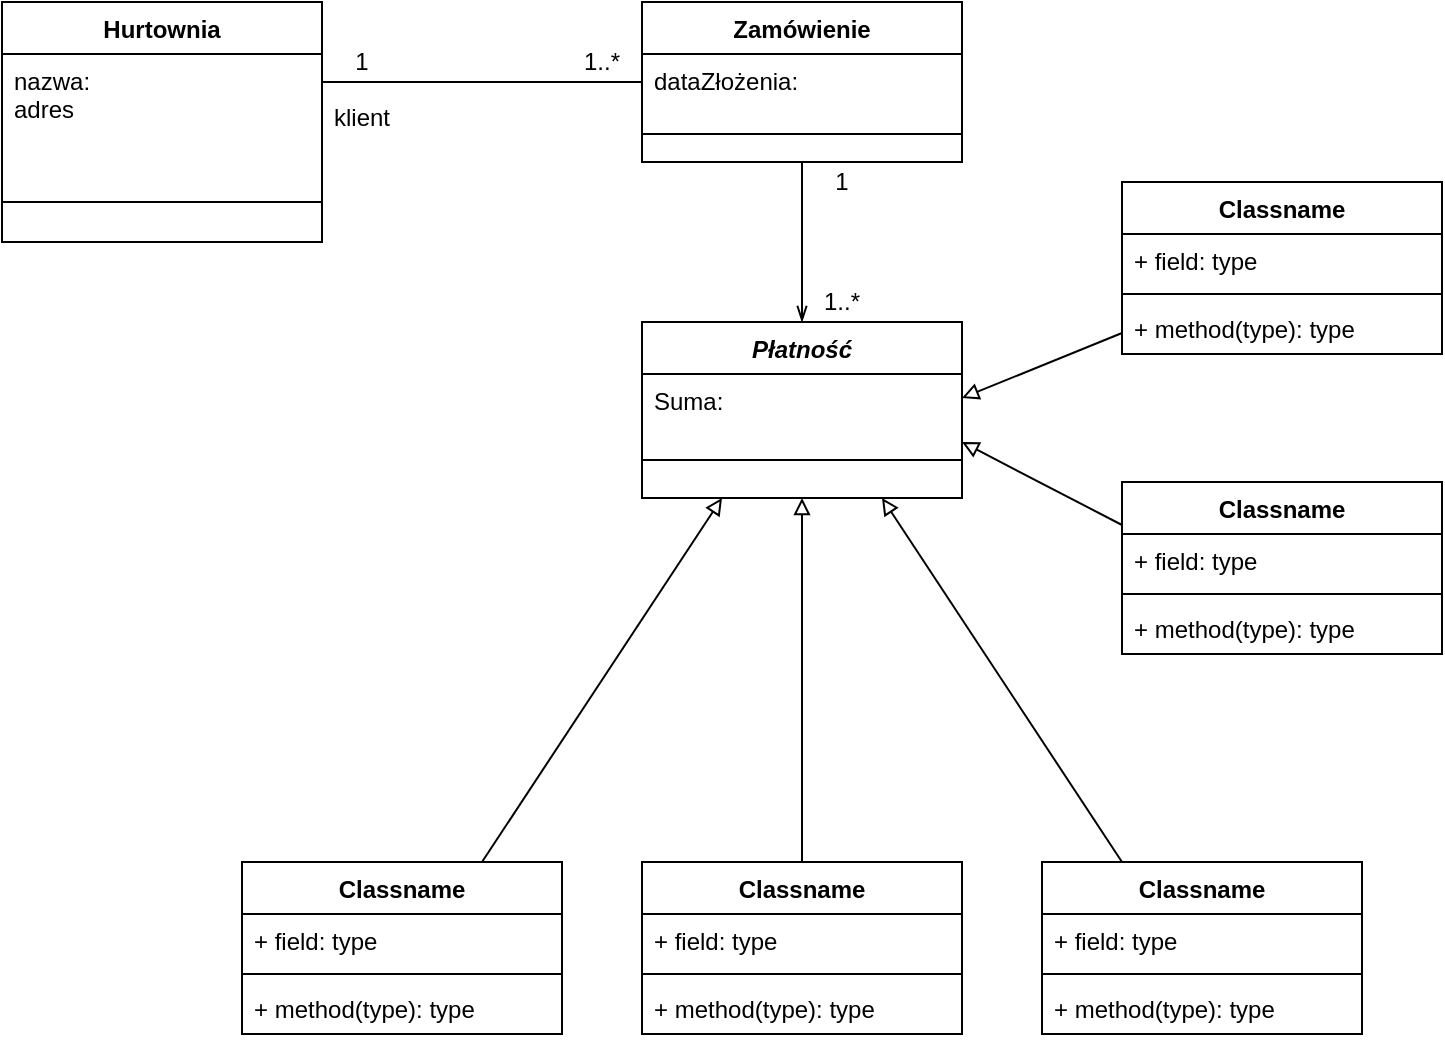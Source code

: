 <mxfile version="13.8.0" type="github">
  <diagram id="C5RBs43oDa-KdzZeNtuy" name="Page-1">
    <mxGraphModel dx="828" dy="462" grid="1" gridSize="10" guides="1" tooltips="1" connect="1" arrows="1" fold="1" page="1" pageScale="1" pageWidth="827" pageHeight="1169" math="0" shadow="0">
      <root>
        <mxCell id="WIyWlLk6GJQsqaUBKTNV-0" />
        <mxCell id="WIyWlLk6GJQsqaUBKTNV-1" parent="WIyWlLk6GJQsqaUBKTNV-0" />
        <mxCell id="xLyAFgIvI8XxsefJvxz_-6" value="Hurtownia" style="swimlane;fontStyle=1;align=center;verticalAlign=top;childLayout=stackLayout;horizontal=1;startSize=26;horizontalStack=0;resizeParent=1;resizeParentMax=0;resizeLast=0;collapsible=1;marginBottom=0;" vertex="1" parent="WIyWlLk6GJQsqaUBKTNV-1">
          <mxGeometry x="80" y="200" width="160" height="120" as="geometry" />
        </mxCell>
        <mxCell id="xLyAFgIvI8XxsefJvxz_-7" value="nazwa:&#xa;adres" style="text;strokeColor=none;fillColor=none;align=left;verticalAlign=top;spacingLeft=4;spacingRight=4;overflow=hidden;rotatable=0;points=[[0,0.5],[1,0.5]];portConstraint=eastwest;" vertex="1" parent="xLyAFgIvI8XxsefJvxz_-6">
          <mxGeometry y="26" width="160" height="54" as="geometry" />
        </mxCell>
        <mxCell id="xLyAFgIvI8XxsefJvxz_-8" value="" style="line;strokeWidth=1;fillColor=none;align=left;verticalAlign=middle;spacingTop=-1;spacingLeft=3;spacingRight=3;rotatable=0;labelPosition=right;points=[];portConstraint=eastwest;" vertex="1" parent="xLyAFgIvI8XxsefJvxz_-6">
          <mxGeometry y="80" width="160" height="40" as="geometry" />
        </mxCell>
        <mxCell id="xLyAFgIvI8XxsefJvxz_-23" style="edgeStyle=orthogonalEdgeStyle;rounded=0;orthogonalLoop=1;jettySize=auto;html=1;exitX=0.5;exitY=1;exitDx=0;exitDy=0;entryX=0.5;entryY=0;entryDx=0;entryDy=0;endArrow=openThin;endFill=0;" edge="1" parent="WIyWlLk6GJQsqaUBKTNV-1" source="xLyAFgIvI8XxsefJvxz_-10" target="xLyAFgIvI8XxsefJvxz_-19">
          <mxGeometry relative="1" as="geometry" />
        </mxCell>
        <mxCell id="xLyAFgIvI8XxsefJvxz_-10" value="Zamówienie" style="swimlane;fontStyle=1;align=center;verticalAlign=top;childLayout=stackLayout;horizontal=1;startSize=26;horizontalStack=0;resizeParent=1;resizeParentMax=0;resizeLast=0;collapsible=1;marginBottom=0;" vertex="1" parent="WIyWlLk6GJQsqaUBKTNV-1">
          <mxGeometry x="400" y="200" width="160" height="80" as="geometry" />
        </mxCell>
        <mxCell id="xLyAFgIvI8XxsefJvxz_-11" value="dataZłożenia:" style="text;strokeColor=none;fillColor=none;align=left;verticalAlign=top;spacingLeft=4;spacingRight=4;overflow=hidden;rotatable=0;points=[[0,0.5],[1,0.5]];portConstraint=eastwest;" vertex="1" parent="xLyAFgIvI8XxsefJvxz_-10">
          <mxGeometry y="26" width="160" height="26" as="geometry" />
        </mxCell>
        <mxCell id="xLyAFgIvI8XxsefJvxz_-12" value="" style="line;strokeWidth=1;fillColor=none;align=left;verticalAlign=middle;spacingTop=-1;spacingLeft=3;spacingRight=3;rotatable=0;labelPosition=right;points=[];portConstraint=eastwest;" vertex="1" parent="xLyAFgIvI8XxsefJvxz_-10">
          <mxGeometry y="52" width="160" height="28" as="geometry" />
        </mxCell>
        <mxCell id="xLyAFgIvI8XxsefJvxz_-24" style="edgeStyle=orthogonalEdgeStyle;rounded=0;orthogonalLoop=1;jettySize=auto;html=1;exitX=0;exitY=1;exitDx=0;exitDy=0;entryX=1;entryY=1;entryDx=0;entryDy=0;endArrow=none;endFill=0;" edge="1" parent="WIyWlLk6GJQsqaUBKTNV-1" source="xLyAFgIvI8XxsefJvxz_-15" target="xLyAFgIvI8XxsefJvxz_-18">
          <mxGeometry relative="1" as="geometry">
            <Array as="points">
              <mxPoint x="320" y="240" />
              <mxPoint x="320" y="240" />
            </Array>
          </mxGeometry>
        </mxCell>
        <mxCell id="xLyAFgIvI8XxsefJvxz_-15" value="1" style="text;html=1;strokeColor=none;fillColor=none;align=center;verticalAlign=middle;whiteSpace=wrap;rounded=0;" vertex="1" parent="WIyWlLk6GJQsqaUBKTNV-1">
          <mxGeometry x="240" y="220" width="40" height="20" as="geometry" />
        </mxCell>
        <mxCell id="xLyAFgIvI8XxsefJvxz_-16" value="klient" style="text;html=1;strokeColor=none;fillColor=none;align=center;verticalAlign=middle;whiteSpace=wrap;rounded=0;" vertex="1" parent="WIyWlLk6GJQsqaUBKTNV-1">
          <mxGeometry x="240" y="248" width="40" height="20" as="geometry" />
        </mxCell>
        <mxCell id="xLyAFgIvI8XxsefJvxz_-18" value="1..*" style="text;html=1;strokeColor=none;fillColor=none;align=center;verticalAlign=middle;whiteSpace=wrap;rounded=0;" vertex="1" parent="WIyWlLk6GJQsqaUBKTNV-1">
          <mxGeometry x="360" y="220" width="40" height="20" as="geometry" />
        </mxCell>
        <mxCell id="xLyAFgIvI8XxsefJvxz_-19" value="Płatność" style="swimlane;fontStyle=3;align=center;verticalAlign=top;childLayout=stackLayout;horizontal=1;startSize=26;horizontalStack=0;resizeParent=1;resizeParentMax=0;resizeLast=0;collapsible=1;marginBottom=0;" vertex="1" parent="WIyWlLk6GJQsqaUBKTNV-1">
          <mxGeometry x="400" y="360" width="160" height="88" as="geometry" />
        </mxCell>
        <mxCell id="xLyAFgIvI8XxsefJvxz_-20" value="Suma:" style="text;strokeColor=none;fillColor=none;align=left;verticalAlign=top;spacingLeft=4;spacingRight=4;overflow=hidden;rotatable=0;points=[[0,0.5],[1,0.5]];portConstraint=eastwest;" vertex="1" parent="xLyAFgIvI8XxsefJvxz_-19">
          <mxGeometry y="26" width="160" height="24" as="geometry" />
        </mxCell>
        <mxCell id="xLyAFgIvI8XxsefJvxz_-21" value="" style="line;strokeWidth=1;fillColor=none;align=left;verticalAlign=middle;spacingTop=-1;spacingLeft=3;spacingRight=3;rotatable=0;labelPosition=right;points=[];portConstraint=eastwest;" vertex="1" parent="xLyAFgIvI8XxsefJvxz_-19">
          <mxGeometry y="50" width="160" height="38" as="geometry" />
        </mxCell>
        <mxCell id="xLyAFgIvI8XxsefJvxz_-25" value="1" style="text;html=1;strokeColor=none;fillColor=none;align=center;verticalAlign=middle;whiteSpace=wrap;rounded=0;" vertex="1" parent="WIyWlLk6GJQsqaUBKTNV-1">
          <mxGeometry x="480" y="280" width="40" height="20" as="geometry" />
        </mxCell>
        <mxCell id="xLyAFgIvI8XxsefJvxz_-26" value="1..*" style="text;html=1;strokeColor=none;fillColor=none;align=center;verticalAlign=middle;whiteSpace=wrap;rounded=0;" vertex="1" parent="WIyWlLk6GJQsqaUBKTNV-1">
          <mxGeometry x="480" y="340" width="40" height="20" as="geometry" />
        </mxCell>
        <mxCell id="xLyAFgIvI8XxsefJvxz_-36" style="edgeStyle=none;rounded=0;orthogonalLoop=1;jettySize=auto;html=1;exitX=0;exitY=0.25;exitDx=0;exitDy=0;endArrow=block;endFill=0;" edge="1" parent="WIyWlLk6GJQsqaUBKTNV-1" source="xLyAFgIvI8XxsefJvxz_-27">
          <mxGeometry relative="1" as="geometry">
            <mxPoint x="560" y="420" as="targetPoint" />
          </mxGeometry>
        </mxCell>
        <mxCell id="xLyAFgIvI8XxsefJvxz_-27" value="Classname" style="swimlane;fontStyle=1;align=center;verticalAlign=top;childLayout=stackLayout;horizontal=1;startSize=26;horizontalStack=0;resizeParent=1;resizeParentMax=0;resizeLast=0;collapsible=1;marginBottom=0;" vertex="1" parent="WIyWlLk6GJQsqaUBKTNV-1">
          <mxGeometry x="640" y="440" width="160" height="86" as="geometry" />
        </mxCell>
        <mxCell id="xLyAFgIvI8XxsefJvxz_-28" value="+ field: type" style="text;strokeColor=none;fillColor=none;align=left;verticalAlign=top;spacingLeft=4;spacingRight=4;overflow=hidden;rotatable=0;points=[[0,0.5],[1,0.5]];portConstraint=eastwest;" vertex="1" parent="xLyAFgIvI8XxsefJvxz_-27">
          <mxGeometry y="26" width="160" height="26" as="geometry" />
        </mxCell>
        <mxCell id="xLyAFgIvI8XxsefJvxz_-29" value="" style="line;strokeWidth=1;fillColor=none;align=left;verticalAlign=middle;spacingTop=-1;spacingLeft=3;spacingRight=3;rotatable=0;labelPosition=right;points=[];portConstraint=eastwest;" vertex="1" parent="xLyAFgIvI8XxsefJvxz_-27">
          <mxGeometry y="52" width="160" height="8" as="geometry" />
        </mxCell>
        <mxCell id="xLyAFgIvI8XxsefJvxz_-30" value="+ method(type): type" style="text;strokeColor=none;fillColor=none;align=left;verticalAlign=top;spacingLeft=4;spacingRight=4;overflow=hidden;rotatable=0;points=[[0,0.5],[1,0.5]];portConstraint=eastwest;" vertex="1" parent="xLyAFgIvI8XxsefJvxz_-27">
          <mxGeometry y="60" width="160" height="26" as="geometry" />
        </mxCell>
        <mxCell id="xLyAFgIvI8XxsefJvxz_-35" style="rounded=0;orthogonalLoop=1;jettySize=auto;html=1;entryX=1;entryY=0.5;entryDx=0;entryDy=0;endArrow=block;endFill=0;" edge="1" parent="WIyWlLk6GJQsqaUBKTNV-1" source="xLyAFgIvI8XxsefJvxz_-31" target="xLyAFgIvI8XxsefJvxz_-20">
          <mxGeometry relative="1" as="geometry" />
        </mxCell>
        <mxCell id="xLyAFgIvI8XxsefJvxz_-31" value="Classname" style="swimlane;fontStyle=1;align=center;verticalAlign=top;childLayout=stackLayout;horizontal=1;startSize=26;horizontalStack=0;resizeParent=1;resizeParentMax=0;resizeLast=0;collapsible=1;marginBottom=0;" vertex="1" parent="WIyWlLk6GJQsqaUBKTNV-1">
          <mxGeometry x="640" y="290" width="160" height="86" as="geometry" />
        </mxCell>
        <mxCell id="xLyAFgIvI8XxsefJvxz_-32" value="+ field: type" style="text;strokeColor=none;fillColor=none;align=left;verticalAlign=top;spacingLeft=4;spacingRight=4;overflow=hidden;rotatable=0;points=[[0,0.5],[1,0.5]];portConstraint=eastwest;" vertex="1" parent="xLyAFgIvI8XxsefJvxz_-31">
          <mxGeometry y="26" width="160" height="26" as="geometry" />
        </mxCell>
        <mxCell id="xLyAFgIvI8XxsefJvxz_-33" value="" style="line;strokeWidth=1;fillColor=none;align=left;verticalAlign=middle;spacingTop=-1;spacingLeft=3;spacingRight=3;rotatable=0;labelPosition=right;points=[];portConstraint=eastwest;" vertex="1" parent="xLyAFgIvI8XxsefJvxz_-31">
          <mxGeometry y="52" width="160" height="8" as="geometry" />
        </mxCell>
        <mxCell id="xLyAFgIvI8XxsefJvxz_-34" value="+ method(type): type" style="text;strokeColor=none;fillColor=none;align=left;verticalAlign=top;spacingLeft=4;spacingRight=4;overflow=hidden;rotatable=0;points=[[0,0.5],[1,0.5]];portConstraint=eastwest;" vertex="1" parent="xLyAFgIvI8XxsefJvxz_-31">
          <mxGeometry y="60" width="160" height="26" as="geometry" />
        </mxCell>
        <mxCell id="xLyAFgIvI8XxsefJvxz_-52" style="edgeStyle=none;rounded=0;orthogonalLoop=1;jettySize=auto;html=1;exitX=0.25;exitY=0;exitDx=0;exitDy=0;entryX=0.75;entryY=1;entryDx=0;entryDy=0;endArrow=block;endFill=0;" edge="1" parent="WIyWlLk6GJQsqaUBKTNV-1" source="xLyAFgIvI8XxsefJvxz_-41" target="xLyAFgIvI8XxsefJvxz_-19">
          <mxGeometry relative="1" as="geometry" />
        </mxCell>
        <mxCell id="xLyAFgIvI8XxsefJvxz_-41" value="Classname" style="swimlane;fontStyle=1;align=center;verticalAlign=top;childLayout=stackLayout;horizontal=1;startSize=26;horizontalStack=0;resizeParent=1;resizeParentMax=0;resizeLast=0;collapsible=1;marginBottom=0;" vertex="1" parent="WIyWlLk6GJQsqaUBKTNV-1">
          <mxGeometry x="600" y="630" width="160" height="86" as="geometry" />
        </mxCell>
        <mxCell id="xLyAFgIvI8XxsefJvxz_-42" value="+ field: type" style="text;strokeColor=none;fillColor=none;align=left;verticalAlign=top;spacingLeft=4;spacingRight=4;overflow=hidden;rotatable=0;points=[[0,0.5],[1,0.5]];portConstraint=eastwest;" vertex="1" parent="xLyAFgIvI8XxsefJvxz_-41">
          <mxGeometry y="26" width="160" height="26" as="geometry" />
        </mxCell>
        <mxCell id="xLyAFgIvI8XxsefJvxz_-43" value="" style="line;strokeWidth=1;fillColor=none;align=left;verticalAlign=middle;spacingTop=-1;spacingLeft=3;spacingRight=3;rotatable=0;labelPosition=right;points=[];portConstraint=eastwest;" vertex="1" parent="xLyAFgIvI8XxsefJvxz_-41">
          <mxGeometry y="52" width="160" height="8" as="geometry" />
        </mxCell>
        <mxCell id="xLyAFgIvI8XxsefJvxz_-44" value="+ method(type): type" style="text;strokeColor=none;fillColor=none;align=left;verticalAlign=top;spacingLeft=4;spacingRight=4;overflow=hidden;rotatable=0;points=[[0,0.5],[1,0.5]];portConstraint=eastwest;" vertex="1" parent="xLyAFgIvI8XxsefJvxz_-41">
          <mxGeometry y="60" width="160" height="26" as="geometry" />
        </mxCell>
        <mxCell id="xLyAFgIvI8XxsefJvxz_-49" style="edgeStyle=none;rounded=0;orthogonalLoop=1;jettySize=auto;html=1;exitX=0.75;exitY=0;exitDx=0;exitDy=0;entryX=0.25;entryY=1;entryDx=0;entryDy=0;endArrow=block;endFill=0;" edge="1" parent="WIyWlLk6GJQsqaUBKTNV-1" source="xLyAFgIvI8XxsefJvxz_-45" target="xLyAFgIvI8XxsefJvxz_-19">
          <mxGeometry relative="1" as="geometry" />
        </mxCell>
        <mxCell id="xLyAFgIvI8XxsefJvxz_-45" value="Classname" style="swimlane;fontStyle=1;align=center;verticalAlign=top;childLayout=stackLayout;horizontal=1;startSize=26;horizontalStack=0;resizeParent=1;resizeParentMax=0;resizeLast=0;collapsible=1;marginBottom=0;" vertex="1" parent="WIyWlLk6GJQsqaUBKTNV-1">
          <mxGeometry x="200" y="630" width="160" height="86" as="geometry" />
        </mxCell>
        <mxCell id="xLyAFgIvI8XxsefJvxz_-46" value="+ field: type" style="text;strokeColor=none;fillColor=none;align=left;verticalAlign=top;spacingLeft=4;spacingRight=4;overflow=hidden;rotatable=0;points=[[0,0.5],[1,0.5]];portConstraint=eastwest;" vertex="1" parent="xLyAFgIvI8XxsefJvxz_-45">
          <mxGeometry y="26" width="160" height="26" as="geometry" />
        </mxCell>
        <mxCell id="xLyAFgIvI8XxsefJvxz_-47" value="" style="line;strokeWidth=1;fillColor=none;align=left;verticalAlign=middle;spacingTop=-1;spacingLeft=3;spacingRight=3;rotatable=0;labelPosition=right;points=[];portConstraint=eastwest;" vertex="1" parent="xLyAFgIvI8XxsefJvxz_-45">
          <mxGeometry y="52" width="160" height="8" as="geometry" />
        </mxCell>
        <mxCell id="xLyAFgIvI8XxsefJvxz_-48" value="+ method(type): type" style="text;strokeColor=none;fillColor=none;align=left;verticalAlign=top;spacingLeft=4;spacingRight=4;overflow=hidden;rotatable=0;points=[[0,0.5],[1,0.5]];portConstraint=eastwest;" vertex="1" parent="xLyAFgIvI8XxsefJvxz_-45">
          <mxGeometry y="60" width="160" height="26" as="geometry" />
        </mxCell>
        <mxCell id="xLyAFgIvI8XxsefJvxz_-50" style="edgeStyle=none;rounded=0;orthogonalLoop=1;jettySize=auto;html=1;entryX=0.5;entryY=0;entryDx=0;entryDy=0;endArrow=block;endFill=0;" edge="1" parent="WIyWlLk6GJQsqaUBKTNV-1" source="xLyAFgIvI8XxsefJvxz_-37" target="xLyAFgIvI8XxsefJvxz_-37">
          <mxGeometry relative="1" as="geometry" />
        </mxCell>
        <mxCell id="xLyAFgIvI8XxsefJvxz_-51" style="edgeStyle=none;rounded=0;orthogonalLoop=1;jettySize=auto;html=1;entryX=0.5;entryY=1;entryDx=0;entryDy=0;endArrow=block;endFill=0;" edge="1" parent="WIyWlLk6GJQsqaUBKTNV-1" source="xLyAFgIvI8XxsefJvxz_-37" target="xLyAFgIvI8XxsefJvxz_-19">
          <mxGeometry relative="1" as="geometry" />
        </mxCell>
        <mxCell id="xLyAFgIvI8XxsefJvxz_-37" value="Classname" style="swimlane;fontStyle=1;align=center;verticalAlign=top;childLayout=stackLayout;horizontal=1;startSize=26;horizontalStack=0;resizeParent=1;resizeParentMax=0;resizeLast=0;collapsible=1;marginBottom=0;" vertex="1" parent="WIyWlLk6GJQsqaUBKTNV-1">
          <mxGeometry x="400" y="630" width="160" height="86" as="geometry" />
        </mxCell>
        <mxCell id="xLyAFgIvI8XxsefJvxz_-38" value="+ field: type" style="text;strokeColor=none;fillColor=none;align=left;verticalAlign=top;spacingLeft=4;spacingRight=4;overflow=hidden;rotatable=0;points=[[0,0.5],[1,0.5]];portConstraint=eastwest;" vertex="1" parent="xLyAFgIvI8XxsefJvxz_-37">
          <mxGeometry y="26" width="160" height="26" as="geometry" />
        </mxCell>
        <mxCell id="xLyAFgIvI8XxsefJvxz_-39" value="" style="line;strokeWidth=1;fillColor=none;align=left;verticalAlign=middle;spacingTop=-1;spacingLeft=3;spacingRight=3;rotatable=0;labelPosition=right;points=[];portConstraint=eastwest;" vertex="1" parent="xLyAFgIvI8XxsefJvxz_-37">
          <mxGeometry y="52" width="160" height="8" as="geometry" />
        </mxCell>
        <mxCell id="xLyAFgIvI8XxsefJvxz_-40" value="+ method(type): type" style="text;strokeColor=none;fillColor=none;align=left;verticalAlign=top;spacingLeft=4;spacingRight=4;overflow=hidden;rotatable=0;points=[[0,0.5],[1,0.5]];portConstraint=eastwest;" vertex="1" parent="xLyAFgIvI8XxsefJvxz_-37">
          <mxGeometry y="60" width="160" height="26" as="geometry" />
        </mxCell>
      </root>
    </mxGraphModel>
  </diagram>
</mxfile>
